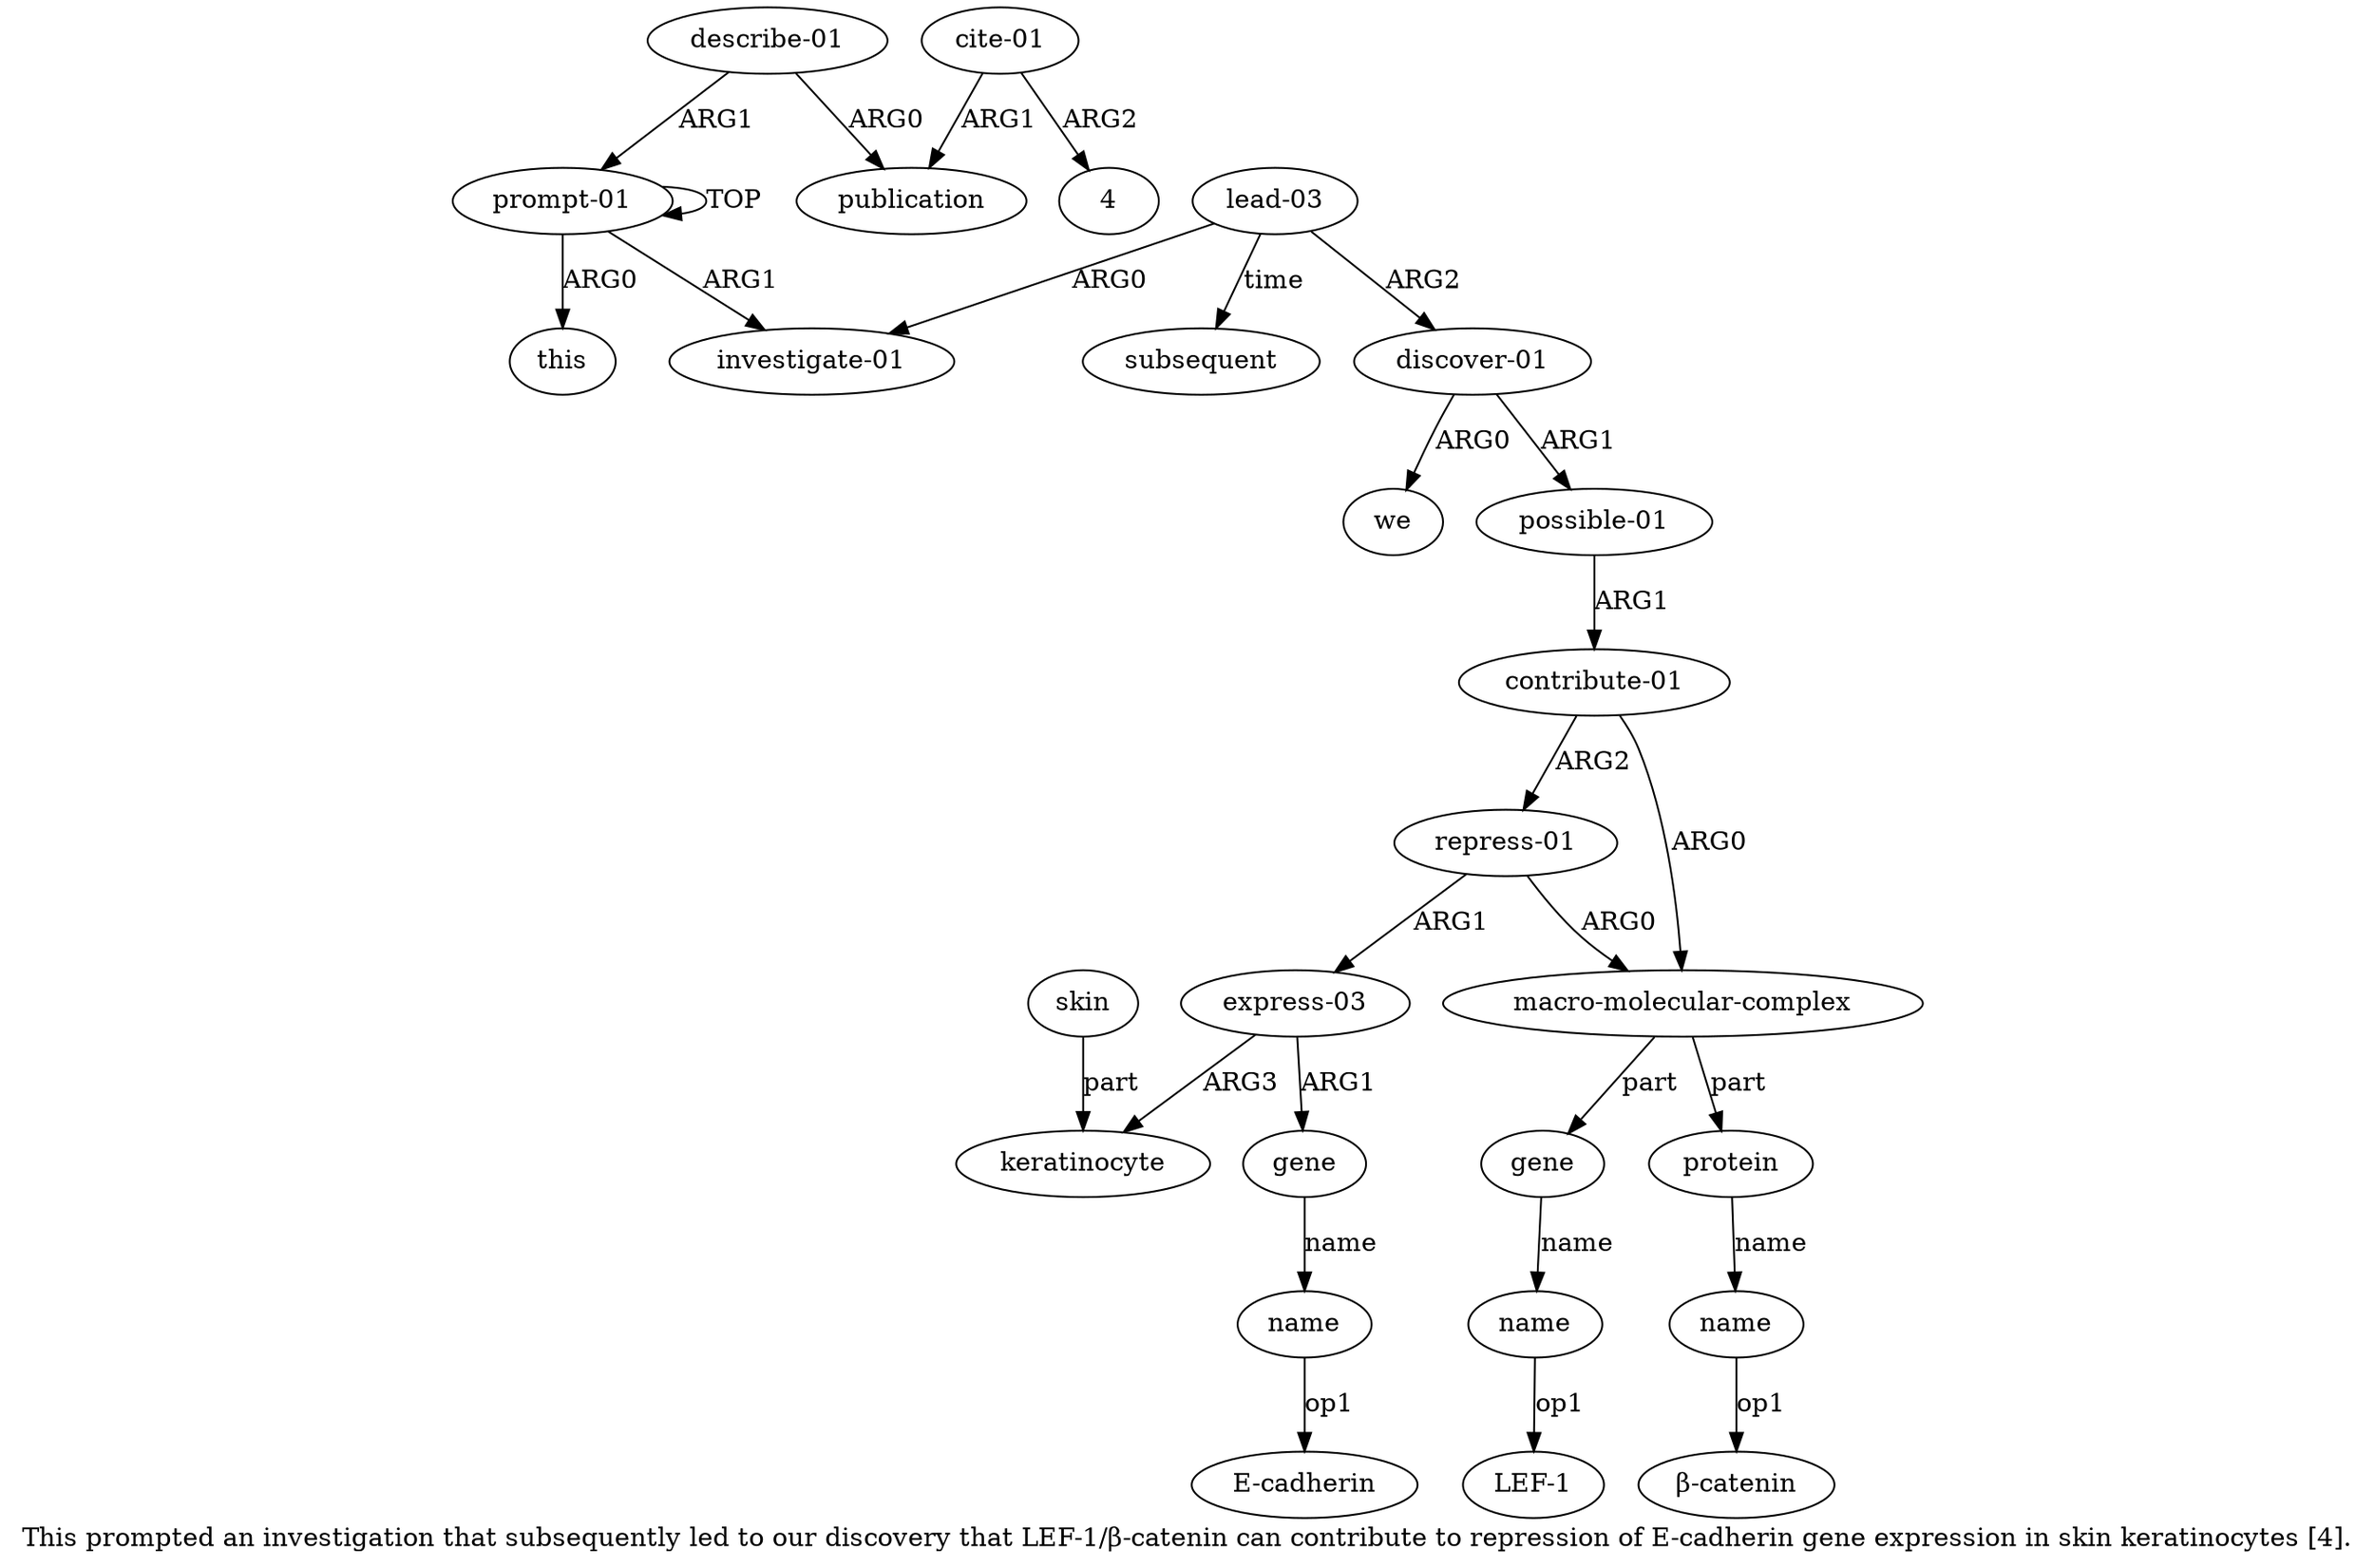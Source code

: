 digraph  {
	graph [label="This prompted an investigation that subsequently led to our discovery that LEF-1/β-catenin can contribute to repression of E-cadherin \
gene expression in skin keratinocytes [4]."];
	node [label="\N"];
	a20	 [color=black,
		gold_ind=20,
		gold_label="describe-01",
		label="describe-01",
		test_ind=20,
		test_label="describe-01"];
	a21	 [color=black,
		gold_ind=21,
		gold_label=publication,
		label=publication,
		test_ind=21,
		test_label=publication];
	a20 -> a21 [key=0,
	color=black,
	gold_label=ARG0,
	label=ARG0,
	test_label=ARG0];
a0 [color=black,
	gold_ind=0,
	gold_label="prompt-01",
	label="prompt-01",
	test_ind=0,
	test_label="prompt-01"];
a20 -> a0 [key=0,
color=black,
gold_label=ARG1,
label=ARG1,
test_label=ARG1];
a22 [color=black,
gold_ind=22,
gold_label="cite-01",
label="cite-01",
test_ind=22,
test_label="cite-01"];
a22 -> a21 [key=0,
color=black,
gold_label=ARG1,
label=ARG1,
test_label=ARG1];
"a22 4" [color=black,
gold_ind=-1,
gold_label=4,
label=4,
test_ind=-1,
test_label=4];
a22 -> "a22 4" [key=0,
color=black,
gold_label=ARG2,
label=ARG2,
test_label=ARG2];
"a12 β-catenin" [color=black,
gold_ind=-1,
gold_label="β-catenin",
label="β-catenin",
test_ind=-1,
test_label="β-catenin"];
a15 [color=black,
gold_ind=15,
gold_label=gene,
label=gene,
test_ind=15,
test_label=gene];
a16 [color=black,
gold_ind=16,
gold_label=name,
label=name,
test_ind=16,
test_label=name];
a15 -> a16 [key=0,
color=black,
gold_label=name,
label=name,
test_label=name];
a14 [color=black,
gold_ind=14,
gold_label="express-03",
label="express-03",
test_ind=14,
test_label="express-03"];
a14 -> a15 [key=0,
color=black,
gold_label=ARG1,
label=ARG1,
test_label=ARG1];
a17 [color=black,
gold_ind=17,
gold_label=keratinocyte,
label=keratinocyte,
test_ind=17,
test_label=keratinocyte];
a14 -> a17 [key=0,
color=black,
gold_label=ARG3,
label=ARG3,
test_label=ARG3];
"a16 E-cadherin" [color=black,
gold_ind=-1,
gold_label="E-cadherin",
label="E-cadherin",
test_ind=-1,
test_label="E-cadherin"];
a16 -> "a16 E-cadherin" [key=0,
color=black,
gold_label=op1,
label=op1,
test_label=op1];
a11 [color=black,
gold_ind=11,
gold_label=protein,
label=protein,
test_ind=11,
test_label=protein];
a12 [color=black,
gold_ind=12,
gold_label=name,
label=name,
test_ind=12,
test_label=name];
a11 -> a12 [key=0,
color=black,
gold_label=name,
label=name,
test_label=name];
a10 [color=black,
gold_ind=10,
gold_label=name,
label=name,
test_ind=10,
test_label=name];
"a10 LEF-1" [color=black,
gold_ind=-1,
gold_label="LEF-1",
label="LEF-1",
test_ind=-1,
test_label="LEF-1"];
a10 -> "a10 LEF-1" [key=0,
color=black,
gold_label=op1,
label=op1,
test_label=op1];
a13 [color=black,
gold_ind=13,
gold_label="repress-01",
label="repress-01",
test_ind=13,
test_label="repress-01"];
a13 -> a14 [key=0,
color=black,
gold_label=ARG1,
label=ARG1,
test_label=ARG1];
a8 [color=black,
gold_ind=8,
gold_label="macro-molecular-complex",
label="macro-molecular-complex",
test_ind=8,
test_label="macro-molecular-complex"];
a13 -> a8 [key=0,
color=black,
gold_label=ARG0,
label=ARG0,
test_label=ARG0];
a12 -> "a12 β-catenin" [key=0,
color=black,
gold_label=op1,
label=op1,
test_label=op1];
a19 [color=black,
gold_ind=19,
gold_label=subsequent,
label=subsequent,
test_ind=19,
test_label=subsequent];
a18 [color=black,
gold_ind=18,
gold_label=skin,
label=skin,
test_ind=18,
test_label=skin];
a18 -> a17 [key=0,
color=black,
gold_label=part,
label=part,
test_label=part];
a1 [color=black,
gold_ind=1,
gold_label=this,
label=this,
test_ind=1,
test_label=this];
a0 -> a1 [key=0,
color=black,
gold_label=ARG0,
label=ARG0,
test_label=ARG0];
a0 -> a0 [key=0,
color=black,
gold_label=TOP,
label=TOP,
test_label=TOP];
a2 [color=black,
gold_ind=2,
gold_label="investigate-01",
label="investigate-01",
test_ind=2,
test_label="investigate-01"];
a0 -> a2 [key=0,
color=black,
gold_label=ARG1,
label=ARG1,
test_label=ARG1];
a3 [color=black,
gold_ind=3,
gold_label="lead-03",
label="lead-03",
test_ind=3,
test_label="lead-03"];
a3 -> a19 [key=0,
color=black,
gold_label=time,
label=time,
test_label=time];
a3 -> a2 [key=0,
color=black,
gold_label=ARG0,
label=ARG0,
test_label=ARG0];
a4 [color=black,
gold_ind=4,
gold_label="discover-01",
label="discover-01",
test_ind=4,
test_label="discover-01"];
a3 -> a4 [key=0,
color=black,
gold_label=ARG2,
label=ARG2,
test_label=ARG2];
a5 [color=black,
gold_ind=5,
gold_label=we,
label=we,
test_ind=5,
test_label=we];
a4 -> a5 [key=0,
color=black,
gold_label=ARG0,
label=ARG0,
test_label=ARG0];
a6 [color=black,
gold_ind=6,
gold_label="possible-01",
label="possible-01",
test_ind=6,
test_label="possible-01"];
a4 -> a6 [key=0,
color=black,
gold_label=ARG1,
label=ARG1,
test_label=ARG1];
a7 [color=black,
gold_ind=7,
gold_label="contribute-01",
label="contribute-01",
test_ind=7,
test_label="contribute-01"];
a7 -> a13 [key=0,
color=black,
gold_label=ARG2,
label=ARG2,
test_label=ARG2];
a7 -> a8 [key=0,
color=black,
gold_label=ARG0,
label=ARG0,
test_label=ARG0];
a6 -> a7 [key=0,
color=black,
gold_label=ARG1,
label=ARG1,
test_label=ARG1];
a9 [color=black,
gold_ind=9,
gold_label=gene,
label=gene,
test_ind=9,
test_label=gene];
a9 -> a10 [key=0,
color=black,
gold_label=name,
label=name,
test_label=name];
a8 -> a11 [key=0,
color=black,
gold_label=part,
label=part,
test_label=part];
a8 -> a9 [key=0,
color=black,
gold_label=part,
label=part,
test_label=part];
}

